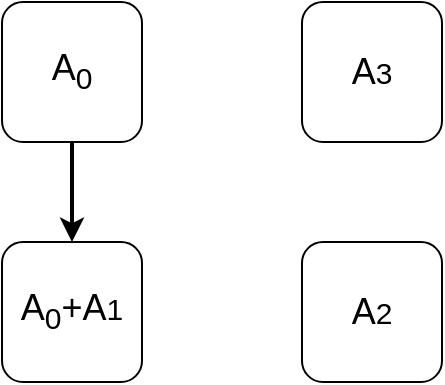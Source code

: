 <mxfile version="20.0.1" type="github">
  <diagram id="QZoD75EK2pMNKqEWIpBd" name="Page-1">
    <mxGraphModel dx="1093" dy="605" grid="1" gridSize="10" guides="1" tooltips="1" connect="1" arrows="1" fold="1" page="1" pageScale="1" pageWidth="827" pageHeight="1169" math="0" shadow="0">
      <root>
        <mxCell id="0" />
        <mxCell id="1" parent="0" />
        <mxCell id="ngBhUCR4Onw7o18NPcVE-93" style="edgeStyle=none;rounded=0;orthogonalLoop=1;jettySize=auto;html=1;exitX=0.5;exitY=1;exitDx=0;exitDy=0;entryX=0.5;entryY=0;entryDx=0;entryDy=0;fontSize=18;fontColor=#000000;strokeColor=#000000;strokeWidth=2;" edge="1" parent="1" source="ngBhUCR4Onw7o18NPcVE-89" target="ngBhUCR4Onw7o18NPcVE-90">
          <mxGeometry relative="1" as="geometry" />
        </mxCell>
        <mxCell id="ngBhUCR4Onw7o18NPcVE-89" value="A&lt;sub&gt;0&lt;/sub&gt;" style="rounded=1;whiteSpace=wrap;html=1;shadow=0;fontSize=18;" vertex="1" parent="1">
          <mxGeometry x="130" y="200" width="70" height="70" as="geometry" />
        </mxCell>
        <mxCell id="ngBhUCR4Onw7o18NPcVE-90" value="A&lt;sub&gt;0&lt;/sub&gt;+A&lt;span style=&quot;font-size: 15px;&quot;&gt;1&lt;/span&gt;" style="rounded=1;whiteSpace=wrap;html=1;shadow=0;fontSize=18;" vertex="1" parent="1">
          <mxGeometry x="130" y="320" width="70" height="70" as="geometry" />
        </mxCell>
        <mxCell id="ngBhUCR4Onw7o18NPcVE-91" value="A&lt;span style=&quot;font-size: 15px;&quot;&gt;2&lt;/span&gt;" style="rounded=1;whiteSpace=wrap;html=1;shadow=0;fontSize=18;" vertex="1" parent="1">
          <mxGeometry x="280" y="320" width="70" height="70" as="geometry" />
        </mxCell>
        <mxCell id="ngBhUCR4Onw7o18NPcVE-92" value="A&lt;span style=&quot;font-size: 15px;&quot;&gt;3&lt;/span&gt;" style="rounded=1;whiteSpace=wrap;html=1;shadow=0;fontSize=18;" vertex="1" parent="1">
          <mxGeometry x="280" y="200" width="70" height="70" as="geometry" />
        </mxCell>
      </root>
    </mxGraphModel>
  </diagram>
</mxfile>
